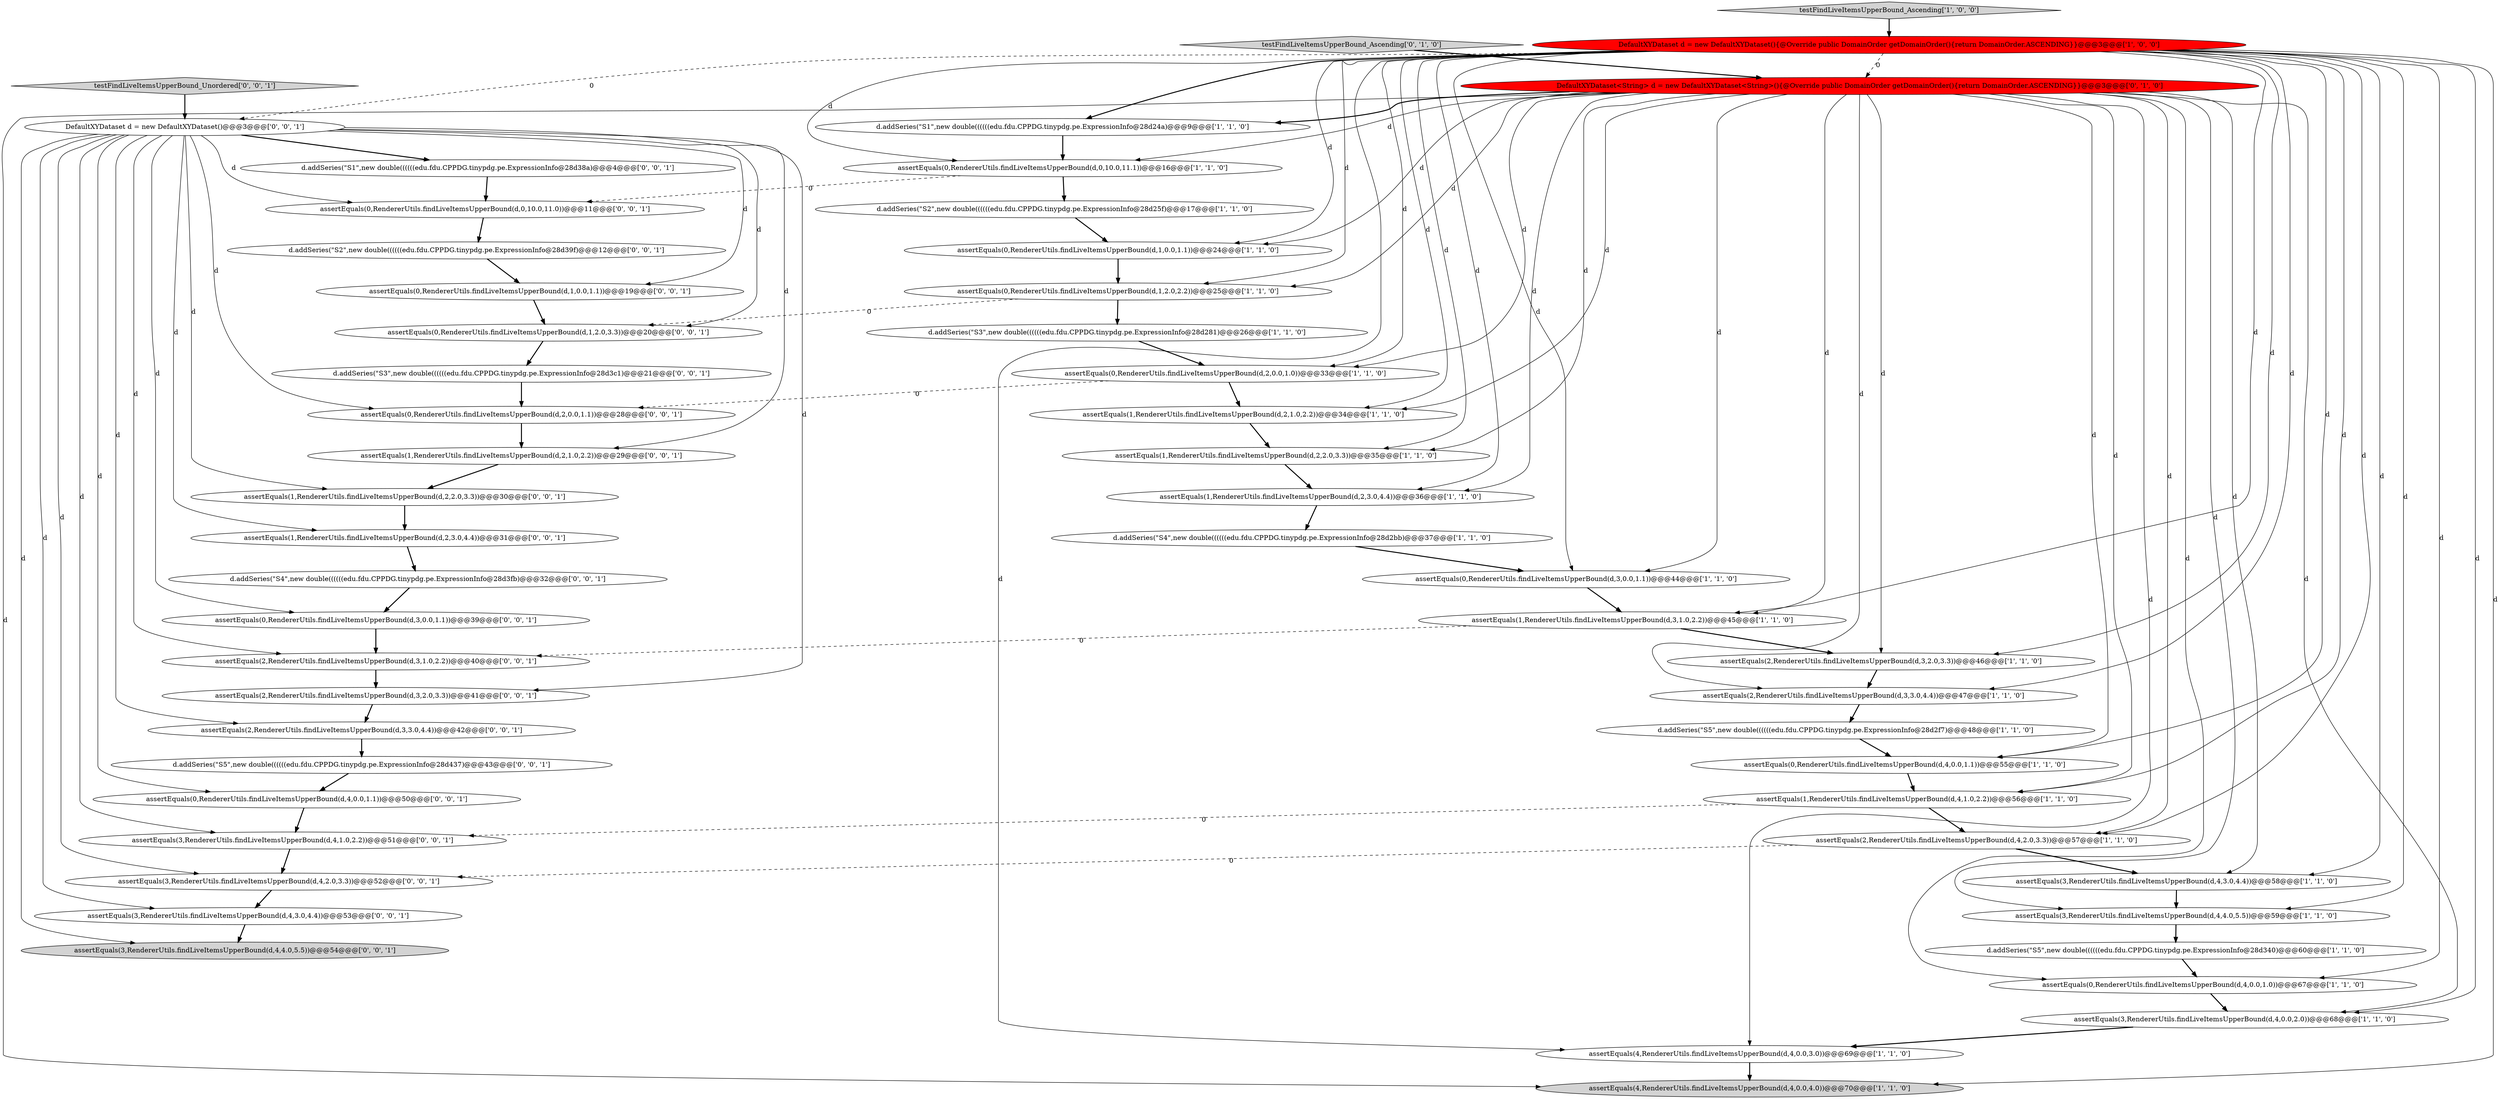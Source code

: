 digraph {
47 [style = filled, label = "d.addSeries(\"S2\",new double((((((edu.fdu.CPPDG.tinypdg.pe.ExpressionInfo@28d39f)@@@12@@@['0', '0', '1']", fillcolor = white, shape = ellipse image = "AAA0AAABBB3BBB"];
7 [style = filled, label = "d.addSeries(\"S3\",new double((((((edu.fdu.CPPDG.tinypdg.pe.ExpressionInfo@28d281)@@@26@@@['1', '1', '0']", fillcolor = white, shape = ellipse image = "AAA0AAABBB1BBB"];
2 [style = filled, label = "assertEquals(0,RendererUtils.findLiveItemsUpperBound(d,2,0.0,1.0))@@@33@@@['1', '1', '0']", fillcolor = white, shape = ellipse image = "AAA0AAABBB1BBB"];
33 [style = filled, label = "assertEquals(0,RendererUtils.findLiveItemsUpperBound(d,0,10.0,11.0))@@@11@@@['0', '0', '1']", fillcolor = white, shape = ellipse image = "AAA0AAABBB3BBB"];
24 [style = filled, label = "d.addSeries(\"S4\",new double((((((edu.fdu.CPPDG.tinypdg.pe.ExpressionInfo@28d2bb)@@@37@@@['1', '1', '0']", fillcolor = white, shape = ellipse image = "AAA0AAABBB1BBB"];
31 [style = filled, label = "assertEquals(0,RendererUtils.findLiveItemsUpperBound(d,1,2.0,3.3))@@@20@@@['0', '0', '1']", fillcolor = white, shape = ellipse image = "AAA0AAABBB3BBB"];
16 [style = filled, label = "d.addSeries(\"S1\",new double((((((edu.fdu.CPPDG.tinypdg.pe.ExpressionInfo@28d24a)@@@9@@@['1', '1', '0']", fillcolor = white, shape = ellipse image = "AAA0AAABBB1BBB"];
46 [style = filled, label = "d.addSeries(\"S1\",new double((((((edu.fdu.CPPDG.tinypdg.pe.ExpressionInfo@28d38a)@@@4@@@['0', '0', '1']", fillcolor = white, shape = ellipse image = "AAA0AAABBB3BBB"];
43 [style = filled, label = "assertEquals(0,RendererUtils.findLiveItemsUpperBound(d,2,0.0,1.1))@@@28@@@['0', '0', '1']", fillcolor = white, shape = ellipse image = "AAA0AAABBB3BBB"];
9 [style = filled, label = "assertEquals(0,RendererUtils.findLiveItemsUpperBound(d,0,10.0,11.1))@@@16@@@['1', '1', '0']", fillcolor = white, shape = ellipse image = "AAA0AAABBB1BBB"];
5 [style = filled, label = "d.addSeries(\"S2\",new double((((((edu.fdu.CPPDG.tinypdg.pe.ExpressionInfo@28d25f)@@@17@@@['1', '1', '0']", fillcolor = white, shape = ellipse image = "AAA0AAABBB1BBB"];
51 [style = filled, label = "assertEquals(3,RendererUtils.findLiveItemsUpperBound(d,4,2.0,3.3))@@@52@@@['0', '0', '1']", fillcolor = white, shape = ellipse image = "AAA0AAABBB3BBB"];
8 [style = filled, label = "d.addSeries(\"S5\",new double((((((edu.fdu.CPPDG.tinypdg.pe.ExpressionInfo@28d340)@@@60@@@['1', '1', '0']", fillcolor = white, shape = ellipse image = "AAA0AAABBB1BBB"];
1 [style = filled, label = "DefaultXYDataset d = new DefaultXYDataset(){@Override public DomainOrder getDomainOrder(){return DomainOrder.ASCENDING}}@@@3@@@['1', '0', '0']", fillcolor = red, shape = ellipse image = "AAA1AAABBB1BBB"];
34 [style = filled, label = "DefaultXYDataset d = new DefaultXYDataset()@@@3@@@['0', '0', '1']", fillcolor = white, shape = ellipse image = "AAA0AAABBB3BBB"];
12 [style = filled, label = "assertEquals(2,RendererUtils.findLiveItemsUpperBound(d,3,2.0,3.3))@@@46@@@['1', '1', '0']", fillcolor = white, shape = ellipse image = "AAA0AAABBB1BBB"];
10 [style = filled, label = "assertEquals(1,RendererUtils.findLiveItemsUpperBound(d,2,3.0,4.4))@@@36@@@['1', '1', '0']", fillcolor = white, shape = ellipse image = "AAA0AAABBB1BBB"];
27 [style = filled, label = "assertEquals(3,RendererUtils.findLiveItemsUpperBound(d,4,3.0,4.4))@@@58@@@['1', '1', '0']", fillcolor = white, shape = ellipse image = "AAA0AAABBB1BBB"];
42 [style = filled, label = "d.addSeries(\"S3\",new double((((((edu.fdu.CPPDG.tinypdg.pe.ExpressionInfo@28d3c1)@@@21@@@['0', '0', '1']", fillcolor = white, shape = ellipse image = "AAA0AAABBB3BBB"];
15 [style = filled, label = "assertEquals(3,RendererUtils.findLiveItemsUpperBound(d,4,4.0,5.5))@@@59@@@['1', '1', '0']", fillcolor = white, shape = ellipse image = "AAA0AAABBB1BBB"];
30 [style = filled, label = "assertEquals(1,RendererUtils.findLiveItemsUpperBound(d,2,3.0,4.4))@@@31@@@['0', '0', '1']", fillcolor = white, shape = ellipse image = "AAA0AAABBB3BBB"];
45 [style = filled, label = "assertEquals(3,RendererUtils.findLiveItemsUpperBound(d,4,4.0,5.5))@@@54@@@['0', '0', '1']", fillcolor = lightgray, shape = ellipse image = "AAA0AAABBB3BBB"];
14 [style = filled, label = "testFindLiveItemsUpperBound_Ascending['1', '0', '0']", fillcolor = lightgray, shape = diamond image = "AAA0AAABBB1BBB"];
18 [style = filled, label = "assertEquals(4,RendererUtils.findLiveItemsUpperBound(d,4,0.0,4.0))@@@70@@@['1', '1', '0']", fillcolor = lightgray, shape = ellipse image = "AAA0AAABBB1BBB"];
29 [style = filled, label = "testFindLiveItemsUpperBound_Ascending['0', '1', '0']", fillcolor = lightgray, shape = diamond image = "AAA0AAABBB2BBB"];
21 [style = filled, label = "assertEquals(0,RendererUtils.findLiveItemsUpperBound(d,1,2.0,2.2))@@@25@@@['1', '1', '0']", fillcolor = white, shape = ellipse image = "AAA0AAABBB1BBB"];
22 [style = filled, label = "assertEquals(1,RendererUtils.findLiveItemsUpperBound(d,2,1.0,2.2))@@@34@@@['1', '1', '0']", fillcolor = white, shape = ellipse image = "AAA0AAABBB1BBB"];
37 [style = filled, label = "assertEquals(2,RendererUtils.findLiveItemsUpperBound(d,3,3.0,4.4))@@@42@@@['0', '0', '1']", fillcolor = white, shape = ellipse image = "AAA0AAABBB3BBB"];
17 [style = filled, label = "assertEquals(4,RendererUtils.findLiveItemsUpperBound(d,4,0.0,3.0))@@@69@@@['1', '1', '0']", fillcolor = white, shape = ellipse image = "AAA0AAABBB1BBB"];
3 [style = filled, label = "d.addSeries(\"S5\",new double((((((edu.fdu.CPPDG.tinypdg.pe.ExpressionInfo@28d2f7)@@@48@@@['1', '1', '0']", fillcolor = white, shape = ellipse image = "AAA0AAABBB1BBB"];
11 [style = filled, label = "assertEquals(0,RendererUtils.findLiveItemsUpperBound(d,3,0.0,1.1))@@@44@@@['1', '1', '0']", fillcolor = white, shape = ellipse image = "AAA0AAABBB1BBB"];
40 [style = filled, label = "d.addSeries(\"S5\",new double((((((edu.fdu.CPPDG.tinypdg.pe.ExpressionInfo@28d437)@@@43@@@['0', '0', '1']", fillcolor = white, shape = ellipse image = "AAA0AAABBB3BBB"];
6 [style = filled, label = "assertEquals(2,RendererUtils.findLiveItemsUpperBound(d,3,3.0,4.4))@@@47@@@['1', '1', '0']", fillcolor = white, shape = ellipse image = "AAA0AAABBB1BBB"];
36 [style = filled, label = "assertEquals(3,RendererUtils.findLiveItemsUpperBound(d,4,1.0,2.2))@@@51@@@['0', '0', '1']", fillcolor = white, shape = ellipse image = "AAA0AAABBB3BBB"];
25 [style = filled, label = "assertEquals(0,RendererUtils.findLiveItemsUpperBound(d,4,0.0,1.0))@@@67@@@['1', '1', '0']", fillcolor = white, shape = ellipse image = "AAA0AAABBB1BBB"];
48 [style = filled, label = "assertEquals(2,RendererUtils.findLiveItemsUpperBound(d,3,2.0,3.3))@@@41@@@['0', '0', '1']", fillcolor = white, shape = ellipse image = "AAA0AAABBB3BBB"];
20 [style = filled, label = "assertEquals(1,RendererUtils.findLiveItemsUpperBound(d,2,2.0,3.3))@@@35@@@['1', '1', '0']", fillcolor = white, shape = ellipse image = "AAA0AAABBB1BBB"];
32 [style = filled, label = "assertEquals(2,RendererUtils.findLiveItemsUpperBound(d,3,1.0,2.2))@@@40@@@['0', '0', '1']", fillcolor = white, shape = ellipse image = "AAA0AAABBB3BBB"];
52 [style = filled, label = "assertEquals(3,RendererUtils.findLiveItemsUpperBound(d,4,3.0,4.4))@@@53@@@['0', '0', '1']", fillcolor = white, shape = ellipse image = "AAA0AAABBB3BBB"];
19 [style = filled, label = "assertEquals(0,RendererUtils.findLiveItemsUpperBound(d,1,0.0,1.1))@@@24@@@['1', '1', '0']", fillcolor = white, shape = ellipse image = "AAA0AAABBB1BBB"];
35 [style = filled, label = "assertEquals(0,RendererUtils.findLiveItemsUpperBound(d,3,0.0,1.1))@@@39@@@['0', '0', '1']", fillcolor = white, shape = ellipse image = "AAA0AAABBB3BBB"];
49 [style = filled, label = "assertEquals(0,RendererUtils.findLiveItemsUpperBound(d,1,0.0,1.1))@@@19@@@['0', '0', '1']", fillcolor = white, shape = ellipse image = "AAA0AAABBB3BBB"];
23 [style = filled, label = "assertEquals(3,RendererUtils.findLiveItemsUpperBound(d,4,0.0,2.0))@@@68@@@['1', '1', '0']", fillcolor = white, shape = ellipse image = "AAA0AAABBB1BBB"];
38 [style = filled, label = "d.addSeries(\"S4\",new double((((((edu.fdu.CPPDG.tinypdg.pe.ExpressionInfo@28d3fb)@@@32@@@['0', '0', '1']", fillcolor = white, shape = ellipse image = "AAA0AAABBB3BBB"];
4 [style = filled, label = "assertEquals(0,RendererUtils.findLiveItemsUpperBound(d,4,0.0,1.1))@@@55@@@['1', '1', '0']", fillcolor = white, shape = ellipse image = "AAA0AAABBB1BBB"];
39 [style = filled, label = "testFindLiveItemsUpperBound_Unordered['0', '0', '1']", fillcolor = lightgray, shape = diamond image = "AAA0AAABBB3BBB"];
13 [style = filled, label = "assertEquals(1,RendererUtils.findLiveItemsUpperBound(d,3,1.0,2.2))@@@45@@@['1', '1', '0']", fillcolor = white, shape = ellipse image = "AAA0AAABBB1BBB"];
28 [style = filled, label = "DefaultXYDataset<String> d = new DefaultXYDataset<String>(){@Override public DomainOrder getDomainOrder(){return DomainOrder.ASCENDING}}@@@3@@@['0', '1', '0']", fillcolor = red, shape = ellipse image = "AAA1AAABBB2BBB"];
44 [style = filled, label = "assertEquals(0,RendererUtils.findLiveItemsUpperBound(d,4,0.0,1.1))@@@50@@@['0', '0', '1']", fillcolor = white, shape = ellipse image = "AAA0AAABBB3BBB"];
0 [style = filled, label = "assertEquals(2,RendererUtils.findLiveItemsUpperBound(d,4,2.0,3.3))@@@57@@@['1', '1', '0']", fillcolor = white, shape = ellipse image = "AAA0AAABBB1BBB"];
26 [style = filled, label = "assertEquals(1,RendererUtils.findLiveItemsUpperBound(d,4,1.0,2.2))@@@56@@@['1', '1', '0']", fillcolor = white, shape = ellipse image = "AAA0AAABBB1BBB"];
41 [style = filled, label = "assertEquals(1,RendererUtils.findLiveItemsUpperBound(d,2,1.0,2.2))@@@29@@@['0', '0', '1']", fillcolor = white, shape = ellipse image = "AAA0AAABBB3BBB"];
50 [style = filled, label = "assertEquals(1,RendererUtils.findLiveItemsUpperBound(d,2,2.0,3.3))@@@30@@@['0', '0', '1']", fillcolor = white, shape = ellipse image = "AAA0AAABBB3BBB"];
6->3 [style = bold, label=""];
34->46 [style = bold, label=""];
28->19 [style = solid, label="d"];
1->22 [style = solid, label="d"];
1->11 [style = solid, label="d"];
10->24 [style = bold, label=""];
34->31 [style = solid, label="d"];
1->4 [style = solid, label="d"];
3->4 [style = bold, label=""];
34->33 [style = solid, label="d"];
27->15 [style = bold, label=""];
1->9 [style = solid, label="d"];
47->49 [style = bold, label=""];
24->11 [style = bold, label=""];
34->32 [style = solid, label="d"];
11->13 [style = bold, label=""];
0->51 [style = dashed, label="0"];
9->5 [style = bold, label=""];
34->35 [style = solid, label="d"];
23->17 [style = bold, label=""];
28->23 [style = solid, label="d"];
16->9 [style = bold, label=""];
1->12 [style = solid, label="d"];
1->2 [style = solid, label="d"];
48->37 [style = bold, label=""];
1->20 [style = solid, label="d"];
39->34 [style = bold, label=""];
50->30 [style = bold, label=""];
1->34 [style = dashed, label="0"];
52->45 [style = bold, label=""];
34->36 [style = solid, label="d"];
1->10 [style = solid, label="d"];
28->11 [style = solid, label="d"];
28->9 [style = solid, label="d"];
28->10 [style = solid, label="d"];
13->32 [style = dashed, label="0"];
34->50 [style = solid, label="d"];
2->43 [style = dashed, label="0"];
28->4 [style = solid, label="d"];
26->0 [style = bold, label=""];
13->12 [style = bold, label=""];
33->47 [style = bold, label=""];
22->20 [style = bold, label=""];
34->41 [style = solid, label="d"];
49->31 [style = bold, label=""];
1->16 [style = bold, label=""];
7->2 [style = bold, label=""];
1->18 [style = solid, label="d"];
46->33 [style = bold, label=""];
21->7 [style = bold, label=""];
32->48 [style = bold, label=""];
28->17 [style = solid, label="d"];
34->52 [style = solid, label="d"];
38->35 [style = bold, label=""];
41->50 [style = bold, label=""];
28->18 [style = solid, label="d"];
28->2 [style = solid, label="d"];
34->51 [style = solid, label="d"];
1->6 [style = solid, label="d"];
28->21 [style = solid, label="d"];
28->15 [style = solid, label="d"];
36->51 [style = bold, label=""];
35->32 [style = bold, label=""];
28->26 [style = solid, label="d"];
1->17 [style = solid, label="d"];
51->52 [style = bold, label=""];
1->28 [style = dashed, label="0"];
1->27 [style = solid, label="d"];
21->31 [style = dashed, label="0"];
5->19 [style = bold, label=""];
31->42 [style = bold, label=""];
1->23 [style = solid, label="d"];
28->20 [style = solid, label="d"];
28->27 [style = solid, label="d"];
34->43 [style = solid, label="d"];
34->48 [style = solid, label="d"];
34->37 [style = solid, label="d"];
28->13 [style = solid, label="d"];
43->41 [style = bold, label=""];
1->0 [style = solid, label="d"];
34->45 [style = solid, label="d"];
15->8 [style = bold, label=""];
40->44 [style = bold, label=""];
19->21 [style = bold, label=""];
28->6 [style = solid, label="d"];
30->38 [style = bold, label=""];
1->25 [style = solid, label="d"];
42->43 [style = bold, label=""];
44->36 [style = bold, label=""];
1->26 [style = solid, label="d"];
34->44 [style = solid, label="d"];
0->27 [style = bold, label=""];
25->23 [style = bold, label=""];
4->26 [style = bold, label=""];
28->25 [style = solid, label="d"];
1->19 [style = solid, label="d"];
12->6 [style = bold, label=""];
28->16 [style = bold, label=""];
28->0 [style = solid, label="d"];
14->1 [style = bold, label=""];
9->33 [style = dashed, label="0"];
20->10 [style = bold, label=""];
29->28 [style = bold, label=""];
28->12 [style = solid, label="d"];
1->15 [style = solid, label="d"];
28->22 [style = solid, label="d"];
1->13 [style = solid, label="d"];
17->18 [style = bold, label=""];
34->30 [style = solid, label="d"];
26->36 [style = dashed, label="0"];
34->49 [style = solid, label="d"];
2->22 [style = bold, label=""];
8->25 [style = bold, label=""];
37->40 [style = bold, label=""];
1->21 [style = solid, label="d"];
}
